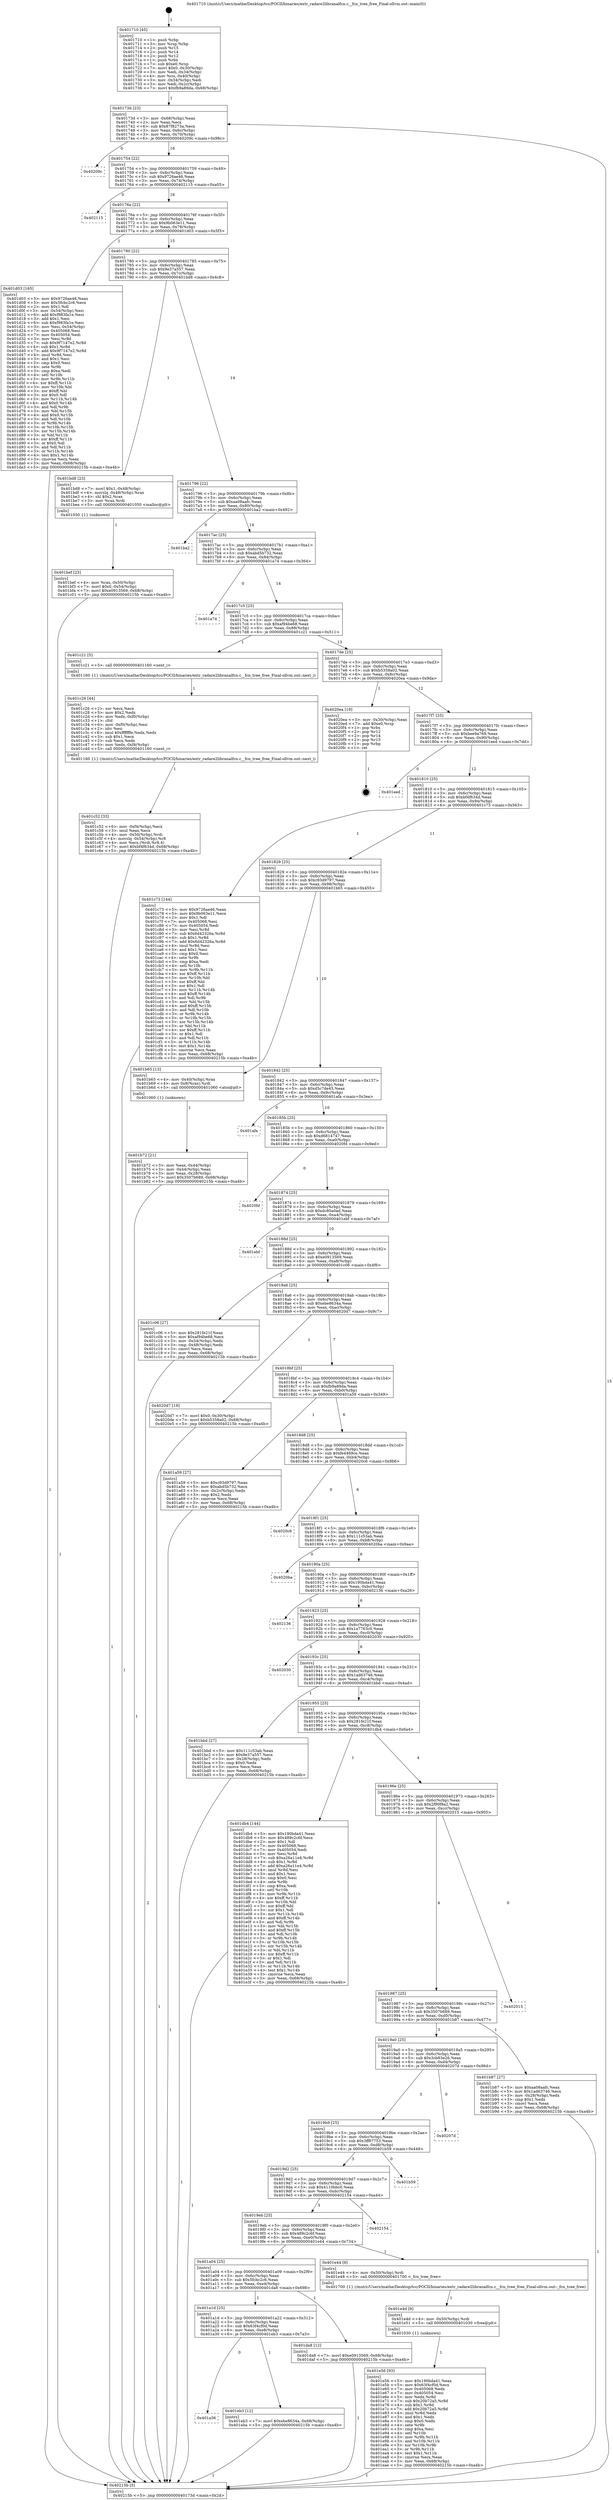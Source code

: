 digraph "0x401710" {
  label = "0x401710 (/mnt/c/Users/mathe/Desktop/tcc/POCII/binaries/extr_radare2libranalfcn.c__fcn_tree_free_Final-ollvm.out::main(0))"
  labelloc = "t"
  node[shape=record]

  Entry [label="",width=0.3,height=0.3,shape=circle,fillcolor=black,style=filled]
  "0x40173d" [label="{
     0x40173d [23]\l
     | [instrs]\l
     &nbsp;&nbsp;0x40173d \<+3\>: mov -0x68(%rbp),%eax\l
     &nbsp;&nbsp;0x401740 \<+2\>: mov %eax,%ecx\l
     &nbsp;&nbsp;0x401742 \<+6\>: sub $0x87f8273a,%ecx\l
     &nbsp;&nbsp;0x401748 \<+3\>: mov %eax,-0x6c(%rbp)\l
     &nbsp;&nbsp;0x40174b \<+3\>: mov %ecx,-0x70(%rbp)\l
     &nbsp;&nbsp;0x40174e \<+6\>: je 000000000040209c \<main+0x98c\>\l
  }"]
  "0x40209c" [label="{
     0x40209c\l
  }", style=dashed]
  "0x401754" [label="{
     0x401754 [22]\l
     | [instrs]\l
     &nbsp;&nbsp;0x401754 \<+5\>: jmp 0000000000401759 \<main+0x49\>\l
     &nbsp;&nbsp;0x401759 \<+3\>: mov -0x6c(%rbp),%eax\l
     &nbsp;&nbsp;0x40175c \<+5\>: sub $0x9726ae46,%eax\l
     &nbsp;&nbsp;0x401761 \<+3\>: mov %eax,-0x74(%rbp)\l
     &nbsp;&nbsp;0x401764 \<+6\>: je 0000000000402115 \<main+0xa05\>\l
  }"]
  Exit [label="",width=0.3,height=0.3,shape=circle,fillcolor=black,style=filled,peripheries=2]
  "0x402115" [label="{
     0x402115\l
  }", style=dashed]
  "0x40176a" [label="{
     0x40176a [22]\l
     | [instrs]\l
     &nbsp;&nbsp;0x40176a \<+5\>: jmp 000000000040176f \<main+0x5f\>\l
     &nbsp;&nbsp;0x40176f \<+3\>: mov -0x6c(%rbp),%eax\l
     &nbsp;&nbsp;0x401772 \<+5\>: sub $0x9b063e11,%eax\l
     &nbsp;&nbsp;0x401777 \<+3\>: mov %eax,-0x78(%rbp)\l
     &nbsp;&nbsp;0x40177a \<+6\>: je 0000000000401d03 \<main+0x5f3\>\l
  }"]
  "0x401a36" [label="{
     0x401a36\l
  }", style=dashed]
  "0x401d03" [label="{
     0x401d03 [165]\l
     | [instrs]\l
     &nbsp;&nbsp;0x401d03 \<+5\>: mov $0x9726ae46,%eax\l
     &nbsp;&nbsp;0x401d08 \<+5\>: mov $0x5fcbc2c6,%ecx\l
     &nbsp;&nbsp;0x401d0d \<+2\>: mov $0x1,%dl\l
     &nbsp;&nbsp;0x401d0f \<+3\>: mov -0x54(%rbp),%esi\l
     &nbsp;&nbsp;0x401d12 \<+6\>: add $0xf983fa1e,%esi\l
     &nbsp;&nbsp;0x401d18 \<+3\>: add $0x1,%esi\l
     &nbsp;&nbsp;0x401d1b \<+6\>: sub $0xf983fa1e,%esi\l
     &nbsp;&nbsp;0x401d21 \<+3\>: mov %esi,-0x54(%rbp)\l
     &nbsp;&nbsp;0x401d24 \<+7\>: mov 0x405068,%esi\l
     &nbsp;&nbsp;0x401d2b \<+7\>: mov 0x405054,%edi\l
     &nbsp;&nbsp;0x401d32 \<+3\>: mov %esi,%r8d\l
     &nbsp;&nbsp;0x401d35 \<+7\>: sub $0x9f7147e2,%r8d\l
     &nbsp;&nbsp;0x401d3c \<+4\>: sub $0x1,%r8d\l
     &nbsp;&nbsp;0x401d40 \<+7\>: add $0x9f7147e2,%r8d\l
     &nbsp;&nbsp;0x401d47 \<+4\>: imul %r8d,%esi\l
     &nbsp;&nbsp;0x401d4b \<+3\>: and $0x1,%esi\l
     &nbsp;&nbsp;0x401d4e \<+3\>: cmp $0x0,%esi\l
     &nbsp;&nbsp;0x401d51 \<+4\>: sete %r9b\l
     &nbsp;&nbsp;0x401d55 \<+3\>: cmp $0xa,%edi\l
     &nbsp;&nbsp;0x401d58 \<+4\>: setl %r10b\l
     &nbsp;&nbsp;0x401d5c \<+3\>: mov %r9b,%r11b\l
     &nbsp;&nbsp;0x401d5f \<+4\>: xor $0xff,%r11b\l
     &nbsp;&nbsp;0x401d63 \<+3\>: mov %r10b,%bl\l
     &nbsp;&nbsp;0x401d66 \<+3\>: xor $0xff,%bl\l
     &nbsp;&nbsp;0x401d69 \<+3\>: xor $0x0,%dl\l
     &nbsp;&nbsp;0x401d6c \<+3\>: mov %r11b,%r14b\l
     &nbsp;&nbsp;0x401d6f \<+4\>: and $0x0,%r14b\l
     &nbsp;&nbsp;0x401d73 \<+3\>: and %dl,%r9b\l
     &nbsp;&nbsp;0x401d76 \<+3\>: mov %bl,%r15b\l
     &nbsp;&nbsp;0x401d79 \<+4\>: and $0x0,%r15b\l
     &nbsp;&nbsp;0x401d7d \<+3\>: and %dl,%r10b\l
     &nbsp;&nbsp;0x401d80 \<+3\>: or %r9b,%r14b\l
     &nbsp;&nbsp;0x401d83 \<+3\>: or %r10b,%r15b\l
     &nbsp;&nbsp;0x401d86 \<+3\>: xor %r15b,%r14b\l
     &nbsp;&nbsp;0x401d89 \<+3\>: or %bl,%r11b\l
     &nbsp;&nbsp;0x401d8c \<+4\>: xor $0xff,%r11b\l
     &nbsp;&nbsp;0x401d90 \<+3\>: or $0x0,%dl\l
     &nbsp;&nbsp;0x401d93 \<+3\>: and %dl,%r11b\l
     &nbsp;&nbsp;0x401d96 \<+3\>: or %r11b,%r14b\l
     &nbsp;&nbsp;0x401d99 \<+4\>: test $0x1,%r14b\l
     &nbsp;&nbsp;0x401d9d \<+3\>: cmovne %ecx,%eax\l
     &nbsp;&nbsp;0x401da0 \<+3\>: mov %eax,-0x68(%rbp)\l
     &nbsp;&nbsp;0x401da3 \<+5\>: jmp 000000000040215b \<main+0xa4b\>\l
  }"]
  "0x401780" [label="{
     0x401780 [22]\l
     | [instrs]\l
     &nbsp;&nbsp;0x401780 \<+5\>: jmp 0000000000401785 \<main+0x75\>\l
     &nbsp;&nbsp;0x401785 \<+3\>: mov -0x6c(%rbp),%eax\l
     &nbsp;&nbsp;0x401788 \<+5\>: sub $0x9e37a557,%eax\l
     &nbsp;&nbsp;0x40178d \<+3\>: mov %eax,-0x7c(%rbp)\l
     &nbsp;&nbsp;0x401790 \<+6\>: je 0000000000401bd8 \<main+0x4c8\>\l
  }"]
  "0x401eb3" [label="{
     0x401eb3 [12]\l
     | [instrs]\l
     &nbsp;&nbsp;0x401eb3 \<+7\>: movl $0xebe8634a,-0x68(%rbp)\l
     &nbsp;&nbsp;0x401eba \<+5\>: jmp 000000000040215b \<main+0xa4b\>\l
  }"]
  "0x401bd8" [label="{
     0x401bd8 [23]\l
     | [instrs]\l
     &nbsp;&nbsp;0x401bd8 \<+7\>: movl $0x1,-0x48(%rbp)\l
     &nbsp;&nbsp;0x401bdf \<+4\>: movslq -0x48(%rbp),%rax\l
     &nbsp;&nbsp;0x401be3 \<+4\>: shl $0x2,%rax\l
     &nbsp;&nbsp;0x401be7 \<+3\>: mov %rax,%rdi\l
     &nbsp;&nbsp;0x401bea \<+5\>: call 0000000000401050 \<malloc@plt\>\l
     | [calls]\l
     &nbsp;&nbsp;0x401050 \{1\} (unknown)\l
  }"]
  "0x401796" [label="{
     0x401796 [22]\l
     | [instrs]\l
     &nbsp;&nbsp;0x401796 \<+5\>: jmp 000000000040179b \<main+0x8b\>\l
     &nbsp;&nbsp;0x40179b \<+3\>: mov -0x6c(%rbp),%eax\l
     &nbsp;&nbsp;0x40179e \<+5\>: sub $0xaa08aafc,%eax\l
     &nbsp;&nbsp;0x4017a3 \<+3\>: mov %eax,-0x80(%rbp)\l
     &nbsp;&nbsp;0x4017a6 \<+6\>: je 0000000000401ba2 \<main+0x492\>\l
  }"]
  "0x401e56" [label="{
     0x401e56 [93]\l
     | [instrs]\l
     &nbsp;&nbsp;0x401e56 \<+5\>: mov $0x190bda41,%eax\l
     &nbsp;&nbsp;0x401e5b \<+5\>: mov $0x63f4cf0d,%ecx\l
     &nbsp;&nbsp;0x401e60 \<+7\>: mov 0x405068,%edx\l
     &nbsp;&nbsp;0x401e67 \<+7\>: mov 0x405054,%esi\l
     &nbsp;&nbsp;0x401e6e \<+3\>: mov %edx,%r8d\l
     &nbsp;&nbsp;0x401e71 \<+7\>: sub $0x20b72a5,%r8d\l
     &nbsp;&nbsp;0x401e78 \<+4\>: sub $0x1,%r8d\l
     &nbsp;&nbsp;0x401e7c \<+7\>: add $0x20b72a5,%r8d\l
     &nbsp;&nbsp;0x401e83 \<+4\>: imul %r8d,%edx\l
     &nbsp;&nbsp;0x401e87 \<+3\>: and $0x1,%edx\l
     &nbsp;&nbsp;0x401e8a \<+3\>: cmp $0x0,%edx\l
     &nbsp;&nbsp;0x401e8d \<+4\>: sete %r9b\l
     &nbsp;&nbsp;0x401e91 \<+3\>: cmp $0xa,%esi\l
     &nbsp;&nbsp;0x401e94 \<+4\>: setl %r10b\l
     &nbsp;&nbsp;0x401e98 \<+3\>: mov %r9b,%r11b\l
     &nbsp;&nbsp;0x401e9b \<+3\>: and %r10b,%r11b\l
     &nbsp;&nbsp;0x401e9e \<+3\>: xor %r10b,%r9b\l
     &nbsp;&nbsp;0x401ea1 \<+3\>: or %r9b,%r11b\l
     &nbsp;&nbsp;0x401ea4 \<+4\>: test $0x1,%r11b\l
     &nbsp;&nbsp;0x401ea8 \<+3\>: cmovne %ecx,%eax\l
     &nbsp;&nbsp;0x401eab \<+3\>: mov %eax,-0x68(%rbp)\l
     &nbsp;&nbsp;0x401eae \<+5\>: jmp 000000000040215b \<main+0xa4b\>\l
  }"]
  "0x401ba2" [label="{
     0x401ba2\l
  }", style=dashed]
  "0x4017ac" [label="{
     0x4017ac [25]\l
     | [instrs]\l
     &nbsp;&nbsp;0x4017ac \<+5\>: jmp 00000000004017b1 \<main+0xa1\>\l
     &nbsp;&nbsp;0x4017b1 \<+3\>: mov -0x6c(%rbp),%eax\l
     &nbsp;&nbsp;0x4017b4 \<+5\>: sub $0xabd5b732,%eax\l
     &nbsp;&nbsp;0x4017b9 \<+6\>: mov %eax,-0x84(%rbp)\l
     &nbsp;&nbsp;0x4017bf \<+6\>: je 0000000000401a74 \<main+0x364\>\l
  }"]
  "0x401e4d" [label="{
     0x401e4d [9]\l
     | [instrs]\l
     &nbsp;&nbsp;0x401e4d \<+4\>: mov -0x50(%rbp),%rdi\l
     &nbsp;&nbsp;0x401e51 \<+5\>: call 0000000000401030 \<free@plt\>\l
     | [calls]\l
     &nbsp;&nbsp;0x401030 \{1\} (unknown)\l
  }"]
  "0x401a74" [label="{
     0x401a74\l
  }", style=dashed]
  "0x4017c5" [label="{
     0x4017c5 [25]\l
     | [instrs]\l
     &nbsp;&nbsp;0x4017c5 \<+5\>: jmp 00000000004017ca \<main+0xba\>\l
     &nbsp;&nbsp;0x4017ca \<+3\>: mov -0x6c(%rbp),%eax\l
     &nbsp;&nbsp;0x4017cd \<+5\>: sub $0xaf94be68,%eax\l
     &nbsp;&nbsp;0x4017d2 \<+6\>: mov %eax,-0x88(%rbp)\l
     &nbsp;&nbsp;0x4017d8 \<+6\>: je 0000000000401c21 \<main+0x511\>\l
  }"]
  "0x401a1d" [label="{
     0x401a1d [25]\l
     | [instrs]\l
     &nbsp;&nbsp;0x401a1d \<+5\>: jmp 0000000000401a22 \<main+0x312\>\l
     &nbsp;&nbsp;0x401a22 \<+3\>: mov -0x6c(%rbp),%eax\l
     &nbsp;&nbsp;0x401a25 \<+5\>: sub $0x63f4cf0d,%eax\l
     &nbsp;&nbsp;0x401a2a \<+6\>: mov %eax,-0xe8(%rbp)\l
     &nbsp;&nbsp;0x401a30 \<+6\>: je 0000000000401eb3 \<main+0x7a3\>\l
  }"]
  "0x401c21" [label="{
     0x401c21 [5]\l
     | [instrs]\l
     &nbsp;&nbsp;0x401c21 \<+5\>: call 0000000000401160 \<next_i\>\l
     | [calls]\l
     &nbsp;&nbsp;0x401160 \{1\} (/mnt/c/Users/mathe/Desktop/tcc/POCII/binaries/extr_radare2libranalfcn.c__fcn_tree_free_Final-ollvm.out::next_i)\l
  }"]
  "0x4017de" [label="{
     0x4017de [25]\l
     | [instrs]\l
     &nbsp;&nbsp;0x4017de \<+5\>: jmp 00000000004017e3 \<main+0xd3\>\l
     &nbsp;&nbsp;0x4017e3 \<+3\>: mov -0x6c(%rbp),%eax\l
     &nbsp;&nbsp;0x4017e6 \<+5\>: sub $0xb5358a02,%eax\l
     &nbsp;&nbsp;0x4017eb \<+6\>: mov %eax,-0x8c(%rbp)\l
     &nbsp;&nbsp;0x4017f1 \<+6\>: je 00000000004020ea \<main+0x9da\>\l
  }"]
  "0x401da8" [label="{
     0x401da8 [12]\l
     | [instrs]\l
     &nbsp;&nbsp;0x401da8 \<+7\>: movl $0xe0913569,-0x68(%rbp)\l
     &nbsp;&nbsp;0x401daf \<+5\>: jmp 000000000040215b \<main+0xa4b\>\l
  }"]
  "0x4020ea" [label="{
     0x4020ea [19]\l
     | [instrs]\l
     &nbsp;&nbsp;0x4020ea \<+3\>: mov -0x30(%rbp),%eax\l
     &nbsp;&nbsp;0x4020ed \<+7\>: add $0xe0,%rsp\l
     &nbsp;&nbsp;0x4020f4 \<+1\>: pop %rbx\l
     &nbsp;&nbsp;0x4020f5 \<+2\>: pop %r12\l
     &nbsp;&nbsp;0x4020f7 \<+2\>: pop %r14\l
     &nbsp;&nbsp;0x4020f9 \<+2\>: pop %r15\l
     &nbsp;&nbsp;0x4020fb \<+1\>: pop %rbp\l
     &nbsp;&nbsp;0x4020fc \<+1\>: ret\l
  }"]
  "0x4017f7" [label="{
     0x4017f7 [25]\l
     | [instrs]\l
     &nbsp;&nbsp;0x4017f7 \<+5\>: jmp 00000000004017fc \<main+0xec\>\l
     &nbsp;&nbsp;0x4017fc \<+3\>: mov -0x6c(%rbp),%eax\l
     &nbsp;&nbsp;0x4017ff \<+5\>: sub $0xbee9a769,%eax\l
     &nbsp;&nbsp;0x401804 \<+6\>: mov %eax,-0x90(%rbp)\l
     &nbsp;&nbsp;0x40180a \<+6\>: je 0000000000401eed \<main+0x7dd\>\l
  }"]
  "0x401a04" [label="{
     0x401a04 [25]\l
     | [instrs]\l
     &nbsp;&nbsp;0x401a04 \<+5\>: jmp 0000000000401a09 \<main+0x2f9\>\l
     &nbsp;&nbsp;0x401a09 \<+3\>: mov -0x6c(%rbp),%eax\l
     &nbsp;&nbsp;0x401a0c \<+5\>: sub $0x5fcbc2c6,%eax\l
     &nbsp;&nbsp;0x401a11 \<+6\>: mov %eax,-0xe4(%rbp)\l
     &nbsp;&nbsp;0x401a17 \<+6\>: je 0000000000401da8 \<main+0x698\>\l
  }"]
  "0x401eed" [label="{
     0x401eed\l
  }", style=dashed]
  "0x401810" [label="{
     0x401810 [25]\l
     | [instrs]\l
     &nbsp;&nbsp;0x401810 \<+5\>: jmp 0000000000401815 \<main+0x105\>\l
     &nbsp;&nbsp;0x401815 \<+3\>: mov -0x6c(%rbp),%eax\l
     &nbsp;&nbsp;0x401818 \<+5\>: sub $0xbf4f634d,%eax\l
     &nbsp;&nbsp;0x40181d \<+6\>: mov %eax,-0x94(%rbp)\l
     &nbsp;&nbsp;0x401823 \<+6\>: je 0000000000401c73 \<main+0x563\>\l
  }"]
  "0x401e44" [label="{
     0x401e44 [9]\l
     | [instrs]\l
     &nbsp;&nbsp;0x401e44 \<+4\>: mov -0x50(%rbp),%rdi\l
     &nbsp;&nbsp;0x401e48 \<+5\>: call 0000000000401700 \<_fcn_tree_free\>\l
     | [calls]\l
     &nbsp;&nbsp;0x401700 \{1\} (/mnt/c/Users/mathe/Desktop/tcc/POCII/binaries/extr_radare2libranalfcn.c__fcn_tree_free_Final-ollvm.out::_fcn_tree_free)\l
  }"]
  "0x401c73" [label="{
     0x401c73 [144]\l
     | [instrs]\l
     &nbsp;&nbsp;0x401c73 \<+5\>: mov $0x9726ae46,%eax\l
     &nbsp;&nbsp;0x401c78 \<+5\>: mov $0x9b063e11,%ecx\l
     &nbsp;&nbsp;0x401c7d \<+2\>: mov $0x1,%dl\l
     &nbsp;&nbsp;0x401c7f \<+7\>: mov 0x405068,%esi\l
     &nbsp;&nbsp;0x401c86 \<+7\>: mov 0x405054,%edi\l
     &nbsp;&nbsp;0x401c8d \<+3\>: mov %esi,%r8d\l
     &nbsp;&nbsp;0x401c90 \<+7\>: sub $0x6d42326a,%r8d\l
     &nbsp;&nbsp;0x401c97 \<+4\>: sub $0x1,%r8d\l
     &nbsp;&nbsp;0x401c9b \<+7\>: add $0x6d42326a,%r8d\l
     &nbsp;&nbsp;0x401ca2 \<+4\>: imul %r8d,%esi\l
     &nbsp;&nbsp;0x401ca6 \<+3\>: and $0x1,%esi\l
     &nbsp;&nbsp;0x401ca9 \<+3\>: cmp $0x0,%esi\l
     &nbsp;&nbsp;0x401cac \<+4\>: sete %r9b\l
     &nbsp;&nbsp;0x401cb0 \<+3\>: cmp $0xa,%edi\l
     &nbsp;&nbsp;0x401cb3 \<+4\>: setl %r10b\l
     &nbsp;&nbsp;0x401cb7 \<+3\>: mov %r9b,%r11b\l
     &nbsp;&nbsp;0x401cba \<+4\>: xor $0xff,%r11b\l
     &nbsp;&nbsp;0x401cbe \<+3\>: mov %r10b,%bl\l
     &nbsp;&nbsp;0x401cc1 \<+3\>: xor $0xff,%bl\l
     &nbsp;&nbsp;0x401cc4 \<+3\>: xor $0x1,%dl\l
     &nbsp;&nbsp;0x401cc7 \<+3\>: mov %r11b,%r14b\l
     &nbsp;&nbsp;0x401cca \<+4\>: and $0xff,%r14b\l
     &nbsp;&nbsp;0x401cce \<+3\>: and %dl,%r9b\l
     &nbsp;&nbsp;0x401cd1 \<+3\>: mov %bl,%r15b\l
     &nbsp;&nbsp;0x401cd4 \<+4\>: and $0xff,%r15b\l
     &nbsp;&nbsp;0x401cd8 \<+3\>: and %dl,%r10b\l
     &nbsp;&nbsp;0x401cdb \<+3\>: or %r9b,%r14b\l
     &nbsp;&nbsp;0x401cde \<+3\>: or %r10b,%r15b\l
     &nbsp;&nbsp;0x401ce1 \<+3\>: xor %r15b,%r14b\l
     &nbsp;&nbsp;0x401ce4 \<+3\>: or %bl,%r11b\l
     &nbsp;&nbsp;0x401ce7 \<+4\>: xor $0xff,%r11b\l
     &nbsp;&nbsp;0x401ceb \<+3\>: or $0x1,%dl\l
     &nbsp;&nbsp;0x401cee \<+3\>: and %dl,%r11b\l
     &nbsp;&nbsp;0x401cf1 \<+3\>: or %r11b,%r14b\l
     &nbsp;&nbsp;0x401cf4 \<+4\>: test $0x1,%r14b\l
     &nbsp;&nbsp;0x401cf8 \<+3\>: cmovne %ecx,%eax\l
     &nbsp;&nbsp;0x401cfb \<+3\>: mov %eax,-0x68(%rbp)\l
     &nbsp;&nbsp;0x401cfe \<+5\>: jmp 000000000040215b \<main+0xa4b\>\l
  }"]
  "0x401829" [label="{
     0x401829 [25]\l
     | [instrs]\l
     &nbsp;&nbsp;0x401829 \<+5\>: jmp 000000000040182e \<main+0x11e\>\l
     &nbsp;&nbsp;0x40182e \<+3\>: mov -0x6c(%rbp),%eax\l
     &nbsp;&nbsp;0x401831 \<+5\>: sub $0xc93d9797,%eax\l
     &nbsp;&nbsp;0x401836 \<+6\>: mov %eax,-0x98(%rbp)\l
     &nbsp;&nbsp;0x40183c \<+6\>: je 0000000000401b65 \<main+0x455\>\l
  }"]
  "0x4019eb" [label="{
     0x4019eb [25]\l
     | [instrs]\l
     &nbsp;&nbsp;0x4019eb \<+5\>: jmp 00000000004019f0 \<main+0x2e0\>\l
     &nbsp;&nbsp;0x4019f0 \<+3\>: mov -0x6c(%rbp),%eax\l
     &nbsp;&nbsp;0x4019f3 \<+5\>: sub $0x489c2c6f,%eax\l
     &nbsp;&nbsp;0x4019f8 \<+6\>: mov %eax,-0xe0(%rbp)\l
     &nbsp;&nbsp;0x4019fe \<+6\>: je 0000000000401e44 \<main+0x734\>\l
  }"]
  "0x401b65" [label="{
     0x401b65 [13]\l
     | [instrs]\l
     &nbsp;&nbsp;0x401b65 \<+4\>: mov -0x40(%rbp),%rax\l
     &nbsp;&nbsp;0x401b69 \<+4\>: mov 0x8(%rax),%rdi\l
     &nbsp;&nbsp;0x401b6d \<+5\>: call 0000000000401060 \<atoi@plt\>\l
     | [calls]\l
     &nbsp;&nbsp;0x401060 \{1\} (unknown)\l
  }"]
  "0x401842" [label="{
     0x401842 [25]\l
     | [instrs]\l
     &nbsp;&nbsp;0x401842 \<+5\>: jmp 0000000000401847 \<main+0x137\>\l
     &nbsp;&nbsp;0x401847 \<+3\>: mov -0x6c(%rbp),%eax\l
     &nbsp;&nbsp;0x40184a \<+5\>: sub $0xd5c7de45,%eax\l
     &nbsp;&nbsp;0x40184f \<+6\>: mov %eax,-0x9c(%rbp)\l
     &nbsp;&nbsp;0x401855 \<+6\>: je 0000000000401afa \<main+0x3ea\>\l
  }"]
  "0x402154" [label="{
     0x402154\l
  }", style=dashed]
  "0x401afa" [label="{
     0x401afa\l
  }", style=dashed]
  "0x40185b" [label="{
     0x40185b [25]\l
     | [instrs]\l
     &nbsp;&nbsp;0x40185b \<+5\>: jmp 0000000000401860 \<main+0x150\>\l
     &nbsp;&nbsp;0x401860 \<+3\>: mov -0x6c(%rbp),%eax\l
     &nbsp;&nbsp;0x401863 \<+5\>: sub $0xd6814747,%eax\l
     &nbsp;&nbsp;0x401868 \<+6\>: mov %eax,-0xa0(%rbp)\l
     &nbsp;&nbsp;0x40186e \<+6\>: je 00000000004020fd \<main+0x9ed\>\l
  }"]
  "0x4019d2" [label="{
     0x4019d2 [25]\l
     | [instrs]\l
     &nbsp;&nbsp;0x4019d2 \<+5\>: jmp 00000000004019d7 \<main+0x2c7\>\l
     &nbsp;&nbsp;0x4019d7 \<+3\>: mov -0x6c(%rbp),%eax\l
     &nbsp;&nbsp;0x4019da \<+5\>: sub $0x4110bbc0,%eax\l
     &nbsp;&nbsp;0x4019df \<+6\>: mov %eax,-0xdc(%rbp)\l
     &nbsp;&nbsp;0x4019e5 \<+6\>: je 0000000000402154 \<main+0xa44\>\l
  }"]
  "0x4020fd" [label="{
     0x4020fd\l
  }", style=dashed]
  "0x401874" [label="{
     0x401874 [25]\l
     | [instrs]\l
     &nbsp;&nbsp;0x401874 \<+5\>: jmp 0000000000401879 \<main+0x169\>\l
     &nbsp;&nbsp;0x401879 \<+3\>: mov -0x6c(%rbp),%eax\l
     &nbsp;&nbsp;0x40187c \<+5\>: sub $0xdc80a0ad,%eax\l
     &nbsp;&nbsp;0x401881 \<+6\>: mov %eax,-0xa4(%rbp)\l
     &nbsp;&nbsp;0x401887 \<+6\>: je 0000000000401ebf \<main+0x7af\>\l
  }"]
  "0x401b59" [label="{
     0x401b59\l
  }", style=dashed]
  "0x401ebf" [label="{
     0x401ebf\l
  }", style=dashed]
  "0x40188d" [label="{
     0x40188d [25]\l
     | [instrs]\l
     &nbsp;&nbsp;0x40188d \<+5\>: jmp 0000000000401892 \<main+0x182\>\l
     &nbsp;&nbsp;0x401892 \<+3\>: mov -0x6c(%rbp),%eax\l
     &nbsp;&nbsp;0x401895 \<+5\>: sub $0xe0913569,%eax\l
     &nbsp;&nbsp;0x40189a \<+6\>: mov %eax,-0xa8(%rbp)\l
     &nbsp;&nbsp;0x4018a0 \<+6\>: je 0000000000401c06 \<main+0x4f6\>\l
  }"]
  "0x4019b9" [label="{
     0x4019b9 [25]\l
     | [instrs]\l
     &nbsp;&nbsp;0x4019b9 \<+5\>: jmp 00000000004019be \<main+0x2ae\>\l
     &nbsp;&nbsp;0x4019be \<+3\>: mov -0x6c(%rbp),%eax\l
     &nbsp;&nbsp;0x4019c1 \<+5\>: sub $0x3ff87753,%eax\l
     &nbsp;&nbsp;0x4019c6 \<+6\>: mov %eax,-0xd8(%rbp)\l
     &nbsp;&nbsp;0x4019cc \<+6\>: je 0000000000401b59 \<main+0x449\>\l
  }"]
  "0x401c06" [label="{
     0x401c06 [27]\l
     | [instrs]\l
     &nbsp;&nbsp;0x401c06 \<+5\>: mov $0x281fe21f,%eax\l
     &nbsp;&nbsp;0x401c0b \<+5\>: mov $0xaf94be68,%ecx\l
     &nbsp;&nbsp;0x401c10 \<+3\>: mov -0x54(%rbp),%edx\l
     &nbsp;&nbsp;0x401c13 \<+3\>: cmp -0x48(%rbp),%edx\l
     &nbsp;&nbsp;0x401c16 \<+3\>: cmovl %ecx,%eax\l
     &nbsp;&nbsp;0x401c19 \<+3\>: mov %eax,-0x68(%rbp)\l
     &nbsp;&nbsp;0x401c1c \<+5\>: jmp 000000000040215b \<main+0xa4b\>\l
  }"]
  "0x4018a6" [label="{
     0x4018a6 [25]\l
     | [instrs]\l
     &nbsp;&nbsp;0x4018a6 \<+5\>: jmp 00000000004018ab \<main+0x19b\>\l
     &nbsp;&nbsp;0x4018ab \<+3\>: mov -0x6c(%rbp),%eax\l
     &nbsp;&nbsp;0x4018ae \<+5\>: sub $0xebe8634a,%eax\l
     &nbsp;&nbsp;0x4018b3 \<+6\>: mov %eax,-0xac(%rbp)\l
     &nbsp;&nbsp;0x4018b9 \<+6\>: je 00000000004020d7 \<main+0x9c7\>\l
  }"]
  "0x40207d" [label="{
     0x40207d\l
  }", style=dashed]
  "0x4020d7" [label="{
     0x4020d7 [19]\l
     | [instrs]\l
     &nbsp;&nbsp;0x4020d7 \<+7\>: movl $0x0,-0x30(%rbp)\l
     &nbsp;&nbsp;0x4020de \<+7\>: movl $0xb5358a02,-0x68(%rbp)\l
     &nbsp;&nbsp;0x4020e5 \<+5\>: jmp 000000000040215b \<main+0xa4b\>\l
  }"]
  "0x4018bf" [label="{
     0x4018bf [25]\l
     | [instrs]\l
     &nbsp;&nbsp;0x4018bf \<+5\>: jmp 00000000004018c4 \<main+0x1b4\>\l
     &nbsp;&nbsp;0x4018c4 \<+3\>: mov -0x6c(%rbp),%eax\l
     &nbsp;&nbsp;0x4018c7 \<+5\>: sub $0xfb9a89da,%eax\l
     &nbsp;&nbsp;0x4018cc \<+6\>: mov %eax,-0xb0(%rbp)\l
     &nbsp;&nbsp;0x4018d2 \<+6\>: je 0000000000401a59 \<main+0x349\>\l
  }"]
  "0x401c52" [label="{
     0x401c52 [33]\l
     | [instrs]\l
     &nbsp;&nbsp;0x401c52 \<+6\>: mov -0xf4(%rbp),%ecx\l
     &nbsp;&nbsp;0x401c58 \<+3\>: imul %eax,%ecx\l
     &nbsp;&nbsp;0x401c5b \<+4\>: mov -0x50(%rbp),%rdi\l
     &nbsp;&nbsp;0x401c5f \<+4\>: movslq -0x54(%rbp),%r8\l
     &nbsp;&nbsp;0x401c63 \<+4\>: mov %ecx,(%rdi,%r8,4)\l
     &nbsp;&nbsp;0x401c67 \<+7\>: movl $0xbf4f634d,-0x68(%rbp)\l
     &nbsp;&nbsp;0x401c6e \<+5\>: jmp 000000000040215b \<main+0xa4b\>\l
  }"]
  "0x401a59" [label="{
     0x401a59 [27]\l
     | [instrs]\l
     &nbsp;&nbsp;0x401a59 \<+5\>: mov $0xc93d9797,%eax\l
     &nbsp;&nbsp;0x401a5e \<+5\>: mov $0xabd5b732,%ecx\l
     &nbsp;&nbsp;0x401a63 \<+3\>: mov -0x2c(%rbp),%edx\l
     &nbsp;&nbsp;0x401a66 \<+3\>: cmp $0x2,%edx\l
     &nbsp;&nbsp;0x401a69 \<+3\>: cmovne %ecx,%eax\l
     &nbsp;&nbsp;0x401a6c \<+3\>: mov %eax,-0x68(%rbp)\l
     &nbsp;&nbsp;0x401a6f \<+5\>: jmp 000000000040215b \<main+0xa4b\>\l
  }"]
  "0x4018d8" [label="{
     0x4018d8 [25]\l
     | [instrs]\l
     &nbsp;&nbsp;0x4018d8 \<+5\>: jmp 00000000004018dd \<main+0x1cd\>\l
     &nbsp;&nbsp;0x4018dd \<+3\>: mov -0x6c(%rbp),%eax\l
     &nbsp;&nbsp;0x4018e0 \<+5\>: sub $0xfe4469ce,%eax\l
     &nbsp;&nbsp;0x4018e5 \<+6\>: mov %eax,-0xb4(%rbp)\l
     &nbsp;&nbsp;0x4018eb \<+6\>: je 00000000004020c6 \<main+0x9b6\>\l
  }"]
  "0x40215b" [label="{
     0x40215b [5]\l
     | [instrs]\l
     &nbsp;&nbsp;0x40215b \<+5\>: jmp 000000000040173d \<main+0x2d\>\l
  }"]
  "0x401710" [label="{
     0x401710 [45]\l
     | [instrs]\l
     &nbsp;&nbsp;0x401710 \<+1\>: push %rbp\l
     &nbsp;&nbsp;0x401711 \<+3\>: mov %rsp,%rbp\l
     &nbsp;&nbsp;0x401714 \<+2\>: push %r15\l
     &nbsp;&nbsp;0x401716 \<+2\>: push %r14\l
     &nbsp;&nbsp;0x401718 \<+2\>: push %r12\l
     &nbsp;&nbsp;0x40171a \<+1\>: push %rbx\l
     &nbsp;&nbsp;0x40171b \<+7\>: sub $0xe0,%rsp\l
     &nbsp;&nbsp;0x401722 \<+7\>: movl $0x0,-0x30(%rbp)\l
     &nbsp;&nbsp;0x401729 \<+3\>: mov %edi,-0x34(%rbp)\l
     &nbsp;&nbsp;0x40172c \<+4\>: mov %rsi,-0x40(%rbp)\l
     &nbsp;&nbsp;0x401730 \<+3\>: mov -0x34(%rbp),%edi\l
     &nbsp;&nbsp;0x401733 \<+3\>: mov %edi,-0x2c(%rbp)\l
     &nbsp;&nbsp;0x401736 \<+7\>: movl $0xfb9a89da,-0x68(%rbp)\l
  }"]
  "0x401b72" [label="{
     0x401b72 [21]\l
     | [instrs]\l
     &nbsp;&nbsp;0x401b72 \<+3\>: mov %eax,-0x44(%rbp)\l
     &nbsp;&nbsp;0x401b75 \<+3\>: mov -0x44(%rbp),%eax\l
     &nbsp;&nbsp;0x401b78 \<+3\>: mov %eax,-0x28(%rbp)\l
     &nbsp;&nbsp;0x401b7b \<+7\>: movl $0x3507b689,-0x68(%rbp)\l
     &nbsp;&nbsp;0x401b82 \<+5\>: jmp 000000000040215b \<main+0xa4b\>\l
  }"]
  "0x401c26" [label="{
     0x401c26 [44]\l
     | [instrs]\l
     &nbsp;&nbsp;0x401c26 \<+2\>: xor %ecx,%ecx\l
     &nbsp;&nbsp;0x401c28 \<+5\>: mov $0x2,%edx\l
     &nbsp;&nbsp;0x401c2d \<+6\>: mov %edx,-0xf0(%rbp)\l
     &nbsp;&nbsp;0x401c33 \<+1\>: cltd\l
     &nbsp;&nbsp;0x401c34 \<+6\>: mov -0xf0(%rbp),%esi\l
     &nbsp;&nbsp;0x401c3a \<+2\>: idiv %esi\l
     &nbsp;&nbsp;0x401c3c \<+6\>: imul $0xfffffffe,%edx,%edx\l
     &nbsp;&nbsp;0x401c42 \<+3\>: sub $0x1,%ecx\l
     &nbsp;&nbsp;0x401c45 \<+2\>: sub %ecx,%edx\l
     &nbsp;&nbsp;0x401c47 \<+6\>: mov %edx,-0xf4(%rbp)\l
     &nbsp;&nbsp;0x401c4d \<+5\>: call 0000000000401160 \<next_i\>\l
     | [calls]\l
     &nbsp;&nbsp;0x401160 \{1\} (/mnt/c/Users/mathe/Desktop/tcc/POCII/binaries/extr_radare2libranalfcn.c__fcn_tree_free_Final-ollvm.out::next_i)\l
  }"]
  "0x4020c6" [label="{
     0x4020c6\l
  }", style=dashed]
  "0x4018f1" [label="{
     0x4018f1 [25]\l
     | [instrs]\l
     &nbsp;&nbsp;0x4018f1 \<+5\>: jmp 00000000004018f6 \<main+0x1e6\>\l
     &nbsp;&nbsp;0x4018f6 \<+3\>: mov -0x6c(%rbp),%eax\l
     &nbsp;&nbsp;0x4018f9 \<+5\>: sub $0x111c53ab,%eax\l
     &nbsp;&nbsp;0x4018fe \<+6\>: mov %eax,-0xb8(%rbp)\l
     &nbsp;&nbsp;0x401904 \<+6\>: je 00000000004020ba \<main+0x9aa\>\l
  }"]
  "0x401bef" [label="{
     0x401bef [23]\l
     | [instrs]\l
     &nbsp;&nbsp;0x401bef \<+4\>: mov %rax,-0x50(%rbp)\l
     &nbsp;&nbsp;0x401bf3 \<+7\>: movl $0x0,-0x54(%rbp)\l
     &nbsp;&nbsp;0x401bfa \<+7\>: movl $0xe0913569,-0x68(%rbp)\l
     &nbsp;&nbsp;0x401c01 \<+5\>: jmp 000000000040215b \<main+0xa4b\>\l
  }"]
  "0x4020ba" [label="{
     0x4020ba\l
  }", style=dashed]
  "0x40190a" [label="{
     0x40190a [25]\l
     | [instrs]\l
     &nbsp;&nbsp;0x40190a \<+5\>: jmp 000000000040190f \<main+0x1ff\>\l
     &nbsp;&nbsp;0x40190f \<+3\>: mov -0x6c(%rbp),%eax\l
     &nbsp;&nbsp;0x401912 \<+5\>: sub $0x190bda41,%eax\l
     &nbsp;&nbsp;0x401917 \<+6\>: mov %eax,-0xbc(%rbp)\l
     &nbsp;&nbsp;0x40191d \<+6\>: je 0000000000402136 \<main+0xa26\>\l
  }"]
  "0x4019a0" [label="{
     0x4019a0 [25]\l
     | [instrs]\l
     &nbsp;&nbsp;0x4019a0 \<+5\>: jmp 00000000004019a5 \<main+0x295\>\l
     &nbsp;&nbsp;0x4019a5 \<+3\>: mov -0x6c(%rbp),%eax\l
     &nbsp;&nbsp;0x4019a8 \<+5\>: sub $0x3cb83e26,%eax\l
     &nbsp;&nbsp;0x4019ad \<+6\>: mov %eax,-0xd4(%rbp)\l
     &nbsp;&nbsp;0x4019b3 \<+6\>: je 000000000040207d \<main+0x96d\>\l
  }"]
  "0x402136" [label="{
     0x402136\l
  }", style=dashed]
  "0x401923" [label="{
     0x401923 [25]\l
     | [instrs]\l
     &nbsp;&nbsp;0x401923 \<+5\>: jmp 0000000000401928 \<main+0x218\>\l
     &nbsp;&nbsp;0x401928 \<+3\>: mov -0x6c(%rbp),%eax\l
     &nbsp;&nbsp;0x40192b \<+5\>: sub $0x1a7763c0,%eax\l
     &nbsp;&nbsp;0x401930 \<+6\>: mov %eax,-0xc0(%rbp)\l
     &nbsp;&nbsp;0x401936 \<+6\>: je 0000000000402030 \<main+0x920\>\l
  }"]
  "0x401b87" [label="{
     0x401b87 [27]\l
     | [instrs]\l
     &nbsp;&nbsp;0x401b87 \<+5\>: mov $0xaa08aafc,%eax\l
     &nbsp;&nbsp;0x401b8c \<+5\>: mov $0x1ad63746,%ecx\l
     &nbsp;&nbsp;0x401b91 \<+3\>: mov -0x28(%rbp),%edx\l
     &nbsp;&nbsp;0x401b94 \<+3\>: cmp $0x1,%edx\l
     &nbsp;&nbsp;0x401b97 \<+3\>: cmovl %ecx,%eax\l
     &nbsp;&nbsp;0x401b9a \<+3\>: mov %eax,-0x68(%rbp)\l
     &nbsp;&nbsp;0x401b9d \<+5\>: jmp 000000000040215b \<main+0xa4b\>\l
  }"]
  "0x402030" [label="{
     0x402030\l
  }", style=dashed]
  "0x40193c" [label="{
     0x40193c [25]\l
     | [instrs]\l
     &nbsp;&nbsp;0x40193c \<+5\>: jmp 0000000000401941 \<main+0x231\>\l
     &nbsp;&nbsp;0x401941 \<+3\>: mov -0x6c(%rbp),%eax\l
     &nbsp;&nbsp;0x401944 \<+5\>: sub $0x1ad63746,%eax\l
     &nbsp;&nbsp;0x401949 \<+6\>: mov %eax,-0xc4(%rbp)\l
     &nbsp;&nbsp;0x40194f \<+6\>: je 0000000000401bbd \<main+0x4ad\>\l
  }"]
  "0x401987" [label="{
     0x401987 [25]\l
     | [instrs]\l
     &nbsp;&nbsp;0x401987 \<+5\>: jmp 000000000040198c \<main+0x27c\>\l
     &nbsp;&nbsp;0x40198c \<+3\>: mov -0x6c(%rbp),%eax\l
     &nbsp;&nbsp;0x40198f \<+5\>: sub $0x3507b689,%eax\l
     &nbsp;&nbsp;0x401994 \<+6\>: mov %eax,-0xd0(%rbp)\l
     &nbsp;&nbsp;0x40199a \<+6\>: je 0000000000401b87 \<main+0x477\>\l
  }"]
  "0x401bbd" [label="{
     0x401bbd [27]\l
     | [instrs]\l
     &nbsp;&nbsp;0x401bbd \<+5\>: mov $0x111c53ab,%eax\l
     &nbsp;&nbsp;0x401bc2 \<+5\>: mov $0x9e37a557,%ecx\l
     &nbsp;&nbsp;0x401bc7 \<+3\>: mov -0x28(%rbp),%edx\l
     &nbsp;&nbsp;0x401bca \<+3\>: cmp $0x0,%edx\l
     &nbsp;&nbsp;0x401bcd \<+3\>: cmove %ecx,%eax\l
     &nbsp;&nbsp;0x401bd0 \<+3\>: mov %eax,-0x68(%rbp)\l
     &nbsp;&nbsp;0x401bd3 \<+5\>: jmp 000000000040215b \<main+0xa4b\>\l
  }"]
  "0x401955" [label="{
     0x401955 [25]\l
     | [instrs]\l
     &nbsp;&nbsp;0x401955 \<+5\>: jmp 000000000040195a \<main+0x24a\>\l
     &nbsp;&nbsp;0x40195a \<+3\>: mov -0x6c(%rbp),%eax\l
     &nbsp;&nbsp;0x40195d \<+5\>: sub $0x281fe21f,%eax\l
     &nbsp;&nbsp;0x401962 \<+6\>: mov %eax,-0xc8(%rbp)\l
     &nbsp;&nbsp;0x401968 \<+6\>: je 0000000000401db4 \<main+0x6a4\>\l
  }"]
  "0x402015" [label="{
     0x402015\l
  }", style=dashed]
  "0x401db4" [label="{
     0x401db4 [144]\l
     | [instrs]\l
     &nbsp;&nbsp;0x401db4 \<+5\>: mov $0x190bda41,%eax\l
     &nbsp;&nbsp;0x401db9 \<+5\>: mov $0x489c2c6f,%ecx\l
     &nbsp;&nbsp;0x401dbe \<+2\>: mov $0x1,%dl\l
     &nbsp;&nbsp;0x401dc0 \<+7\>: mov 0x405068,%esi\l
     &nbsp;&nbsp;0x401dc7 \<+7\>: mov 0x405054,%edi\l
     &nbsp;&nbsp;0x401dce \<+3\>: mov %esi,%r8d\l
     &nbsp;&nbsp;0x401dd1 \<+7\>: sub $0xa26a11e4,%r8d\l
     &nbsp;&nbsp;0x401dd8 \<+4\>: sub $0x1,%r8d\l
     &nbsp;&nbsp;0x401ddc \<+7\>: add $0xa26a11e4,%r8d\l
     &nbsp;&nbsp;0x401de3 \<+4\>: imul %r8d,%esi\l
     &nbsp;&nbsp;0x401de7 \<+3\>: and $0x1,%esi\l
     &nbsp;&nbsp;0x401dea \<+3\>: cmp $0x0,%esi\l
     &nbsp;&nbsp;0x401ded \<+4\>: sete %r9b\l
     &nbsp;&nbsp;0x401df1 \<+3\>: cmp $0xa,%edi\l
     &nbsp;&nbsp;0x401df4 \<+4\>: setl %r10b\l
     &nbsp;&nbsp;0x401df8 \<+3\>: mov %r9b,%r11b\l
     &nbsp;&nbsp;0x401dfb \<+4\>: xor $0xff,%r11b\l
     &nbsp;&nbsp;0x401dff \<+3\>: mov %r10b,%bl\l
     &nbsp;&nbsp;0x401e02 \<+3\>: xor $0xff,%bl\l
     &nbsp;&nbsp;0x401e05 \<+3\>: xor $0x1,%dl\l
     &nbsp;&nbsp;0x401e08 \<+3\>: mov %r11b,%r14b\l
     &nbsp;&nbsp;0x401e0b \<+4\>: and $0xff,%r14b\l
     &nbsp;&nbsp;0x401e0f \<+3\>: and %dl,%r9b\l
     &nbsp;&nbsp;0x401e12 \<+3\>: mov %bl,%r15b\l
     &nbsp;&nbsp;0x401e15 \<+4\>: and $0xff,%r15b\l
     &nbsp;&nbsp;0x401e19 \<+3\>: and %dl,%r10b\l
     &nbsp;&nbsp;0x401e1c \<+3\>: or %r9b,%r14b\l
     &nbsp;&nbsp;0x401e1f \<+3\>: or %r10b,%r15b\l
     &nbsp;&nbsp;0x401e22 \<+3\>: xor %r15b,%r14b\l
     &nbsp;&nbsp;0x401e25 \<+3\>: or %bl,%r11b\l
     &nbsp;&nbsp;0x401e28 \<+4\>: xor $0xff,%r11b\l
     &nbsp;&nbsp;0x401e2c \<+3\>: or $0x1,%dl\l
     &nbsp;&nbsp;0x401e2f \<+3\>: and %dl,%r11b\l
     &nbsp;&nbsp;0x401e32 \<+3\>: or %r11b,%r14b\l
     &nbsp;&nbsp;0x401e35 \<+4\>: test $0x1,%r14b\l
     &nbsp;&nbsp;0x401e39 \<+3\>: cmovne %ecx,%eax\l
     &nbsp;&nbsp;0x401e3c \<+3\>: mov %eax,-0x68(%rbp)\l
     &nbsp;&nbsp;0x401e3f \<+5\>: jmp 000000000040215b \<main+0xa4b\>\l
  }"]
  "0x40196e" [label="{
     0x40196e [25]\l
     | [instrs]\l
     &nbsp;&nbsp;0x40196e \<+5\>: jmp 0000000000401973 \<main+0x263\>\l
     &nbsp;&nbsp;0x401973 \<+3\>: mov -0x6c(%rbp),%eax\l
     &nbsp;&nbsp;0x401976 \<+5\>: sub $0x2f90f8a2,%eax\l
     &nbsp;&nbsp;0x40197b \<+6\>: mov %eax,-0xcc(%rbp)\l
     &nbsp;&nbsp;0x401981 \<+6\>: je 0000000000402015 \<main+0x905\>\l
  }"]
  Entry -> "0x401710" [label=" 1"]
  "0x40173d" -> "0x40209c" [label=" 0"]
  "0x40173d" -> "0x401754" [label=" 16"]
  "0x4020ea" -> Exit [label=" 1"]
  "0x401754" -> "0x402115" [label=" 0"]
  "0x401754" -> "0x40176a" [label=" 16"]
  "0x4020d7" -> "0x40215b" [label=" 1"]
  "0x40176a" -> "0x401d03" [label=" 1"]
  "0x40176a" -> "0x401780" [label=" 15"]
  "0x401eb3" -> "0x40215b" [label=" 1"]
  "0x401780" -> "0x401bd8" [label=" 1"]
  "0x401780" -> "0x401796" [label=" 14"]
  "0x401a1d" -> "0x401a36" [label=" 0"]
  "0x401796" -> "0x401ba2" [label=" 0"]
  "0x401796" -> "0x4017ac" [label=" 14"]
  "0x401a1d" -> "0x401eb3" [label=" 1"]
  "0x4017ac" -> "0x401a74" [label=" 0"]
  "0x4017ac" -> "0x4017c5" [label=" 14"]
  "0x401e56" -> "0x40215b" [label=" 1"]
  "0x4017c5" -> "0x401c21" [label=" 1"]
  "0x4017c5" -> "0x4017de" [label=" 13"]
  "0x401e4d" -> "0x401e56" [label=" 1"]
  "0x4017de" -> "0x4020ea" [label=" 1"]
  "0x4017de" -> "0x4017f7" [label=" 12"]
  "0x401e44" -> "0x401e4d" [label=" 1"]
  "0x4017f7" -> "0x401eed" [label=" 0"]
  "0x4017f7" -> "0x401810" [label=" 12"]
  "0x401da8" -> "0x40215b" [label=" 1"]
  "0x401810" -> "0x401c73" [label=" 1"]
  "0x401810" -> "0x401829" [label=" 11"]
  "0x401a04" -> "0x401a1d" [label=" 1"]
  "0x401829" -> "0x401b65" [label=" 1"]
  "0x401829" -> "0x401842" [label=" 10"]
  "0x401db4" -> "0x40215b" [label=" 1"]
  "0x401842" -> "0x401afa" [label=" 0"]
  "0x401842" -> "0x40185b" [label=" 10"]
  "0x4019eb" -> "0x401a04" [label=" 2"]
  "0x40185b" -> "0x4020fd" [label=" 0"]
  "0x40185b" -> "0x401874" [label=" 10"]
  "0x401a04" -> "0x401da8" [label=" 1"]
  "0x401874" -> "0x401ebf" [label=" 0"]
  "0x401874" -> "0x40188d" [label=" 10"]
  "0x4019d2" -> "0x4019eb" [label=" 3"]
  "0x40188d" -> "0x401c06" [label=" 2"]
  "0x40188d" -> "0x4018a6" [label=" 8"]
  "0x4019eb" -> "0x401e44" [label=" 1"]
  "0x4018a6" -> "0x4020d7" [label=" 1"]
  "0x4018a6" -> "0x4018bf" [label=" 7"]
  "0x4019b9" -> "0x4019d2" [label=" 3"]
  "0x4018bf" -> "0x401a59" [label=" 1"]
  "0x4018bf" -> "0x4018d8" [label=" 6"]
  "0x401a59" -> "0x40215b" [label=" 1"]
  "0x401710" -> "0x40173d" [label=" 1"]
  "0x40215b" -> "0x40173d" [label=" 15"]
  "0x401b65" -> "0x401b72" [label=" 1"]
  "0x401b72" -> "0x40215b" [label=" 1"]
  "0x4019d2" -> "0x402154" [label=" 0"]
  "0x4018d8" -> "0x4020c6" [label=" 0"]
  "0x4018d8" -> "0x4018f1" [label=" 6"]
  "0x4019a0" -> "0x4019b9" [label=" 3"]
  "0x4018f1" -> "0x4020ba" [label=" 0"]
  "0x4018f1" -> "0x40190a" [label=" 6"]
  "0x4019a0" -> "0x40207d" [label=" 0"]
  "0x40190a" -> "0x402136" [label=" 0"]
  "0x40190a" -> "0x401923" [label=" 6"]
  "0x4019b9" -> "0x401b59" [label=" 0"]
  "0x401923" -> "0x402030" [label=" 0"]
  "0x401923" -> "0x40193c" [label=" 6"]
  "0x401d03" -> "0x40215b" [label=" 1"]
  "0x40193c" -> "0x401bbd" [label=" 1"]
  "0x40193c" -> "0x401955" [label=" 5"]
  "0x401c52" -> "0x40215b" [label=" 1"]
  "0x401955" -> "0x401db4" [label=" 1"]
  "0x401955" -> "0x40196e" [label=" 4"]
  "0x401c26" -> "0x401c52" [label=" 1"]
  "0x40196e" -> "0x402015" [label=" 0"]
  "0x40196e" -> "0x401987" [label=" 4"]
  "0x401c73" -> "0x40215b" [label=" 1"]
  "0x401987" -> "0x401b87" [label=" 1"]
  "0x401987" -> "0x4019a0" [label=" 3"]
  "0x401b87" -> "0x40215b" [label=" 1"]
  "0x401bbd" -> "0x40215b" [label=" 1"]
  "0x401bd8" -> "0x401bef" [label=" 1"]
  "0x401bef" -> "0x40215b" [label=" 1"]
  "0x401c06" -> "0x40215b" [label=" 2"]
  "0x401c21" -> "0x401c26" [label=" 1"]
}
